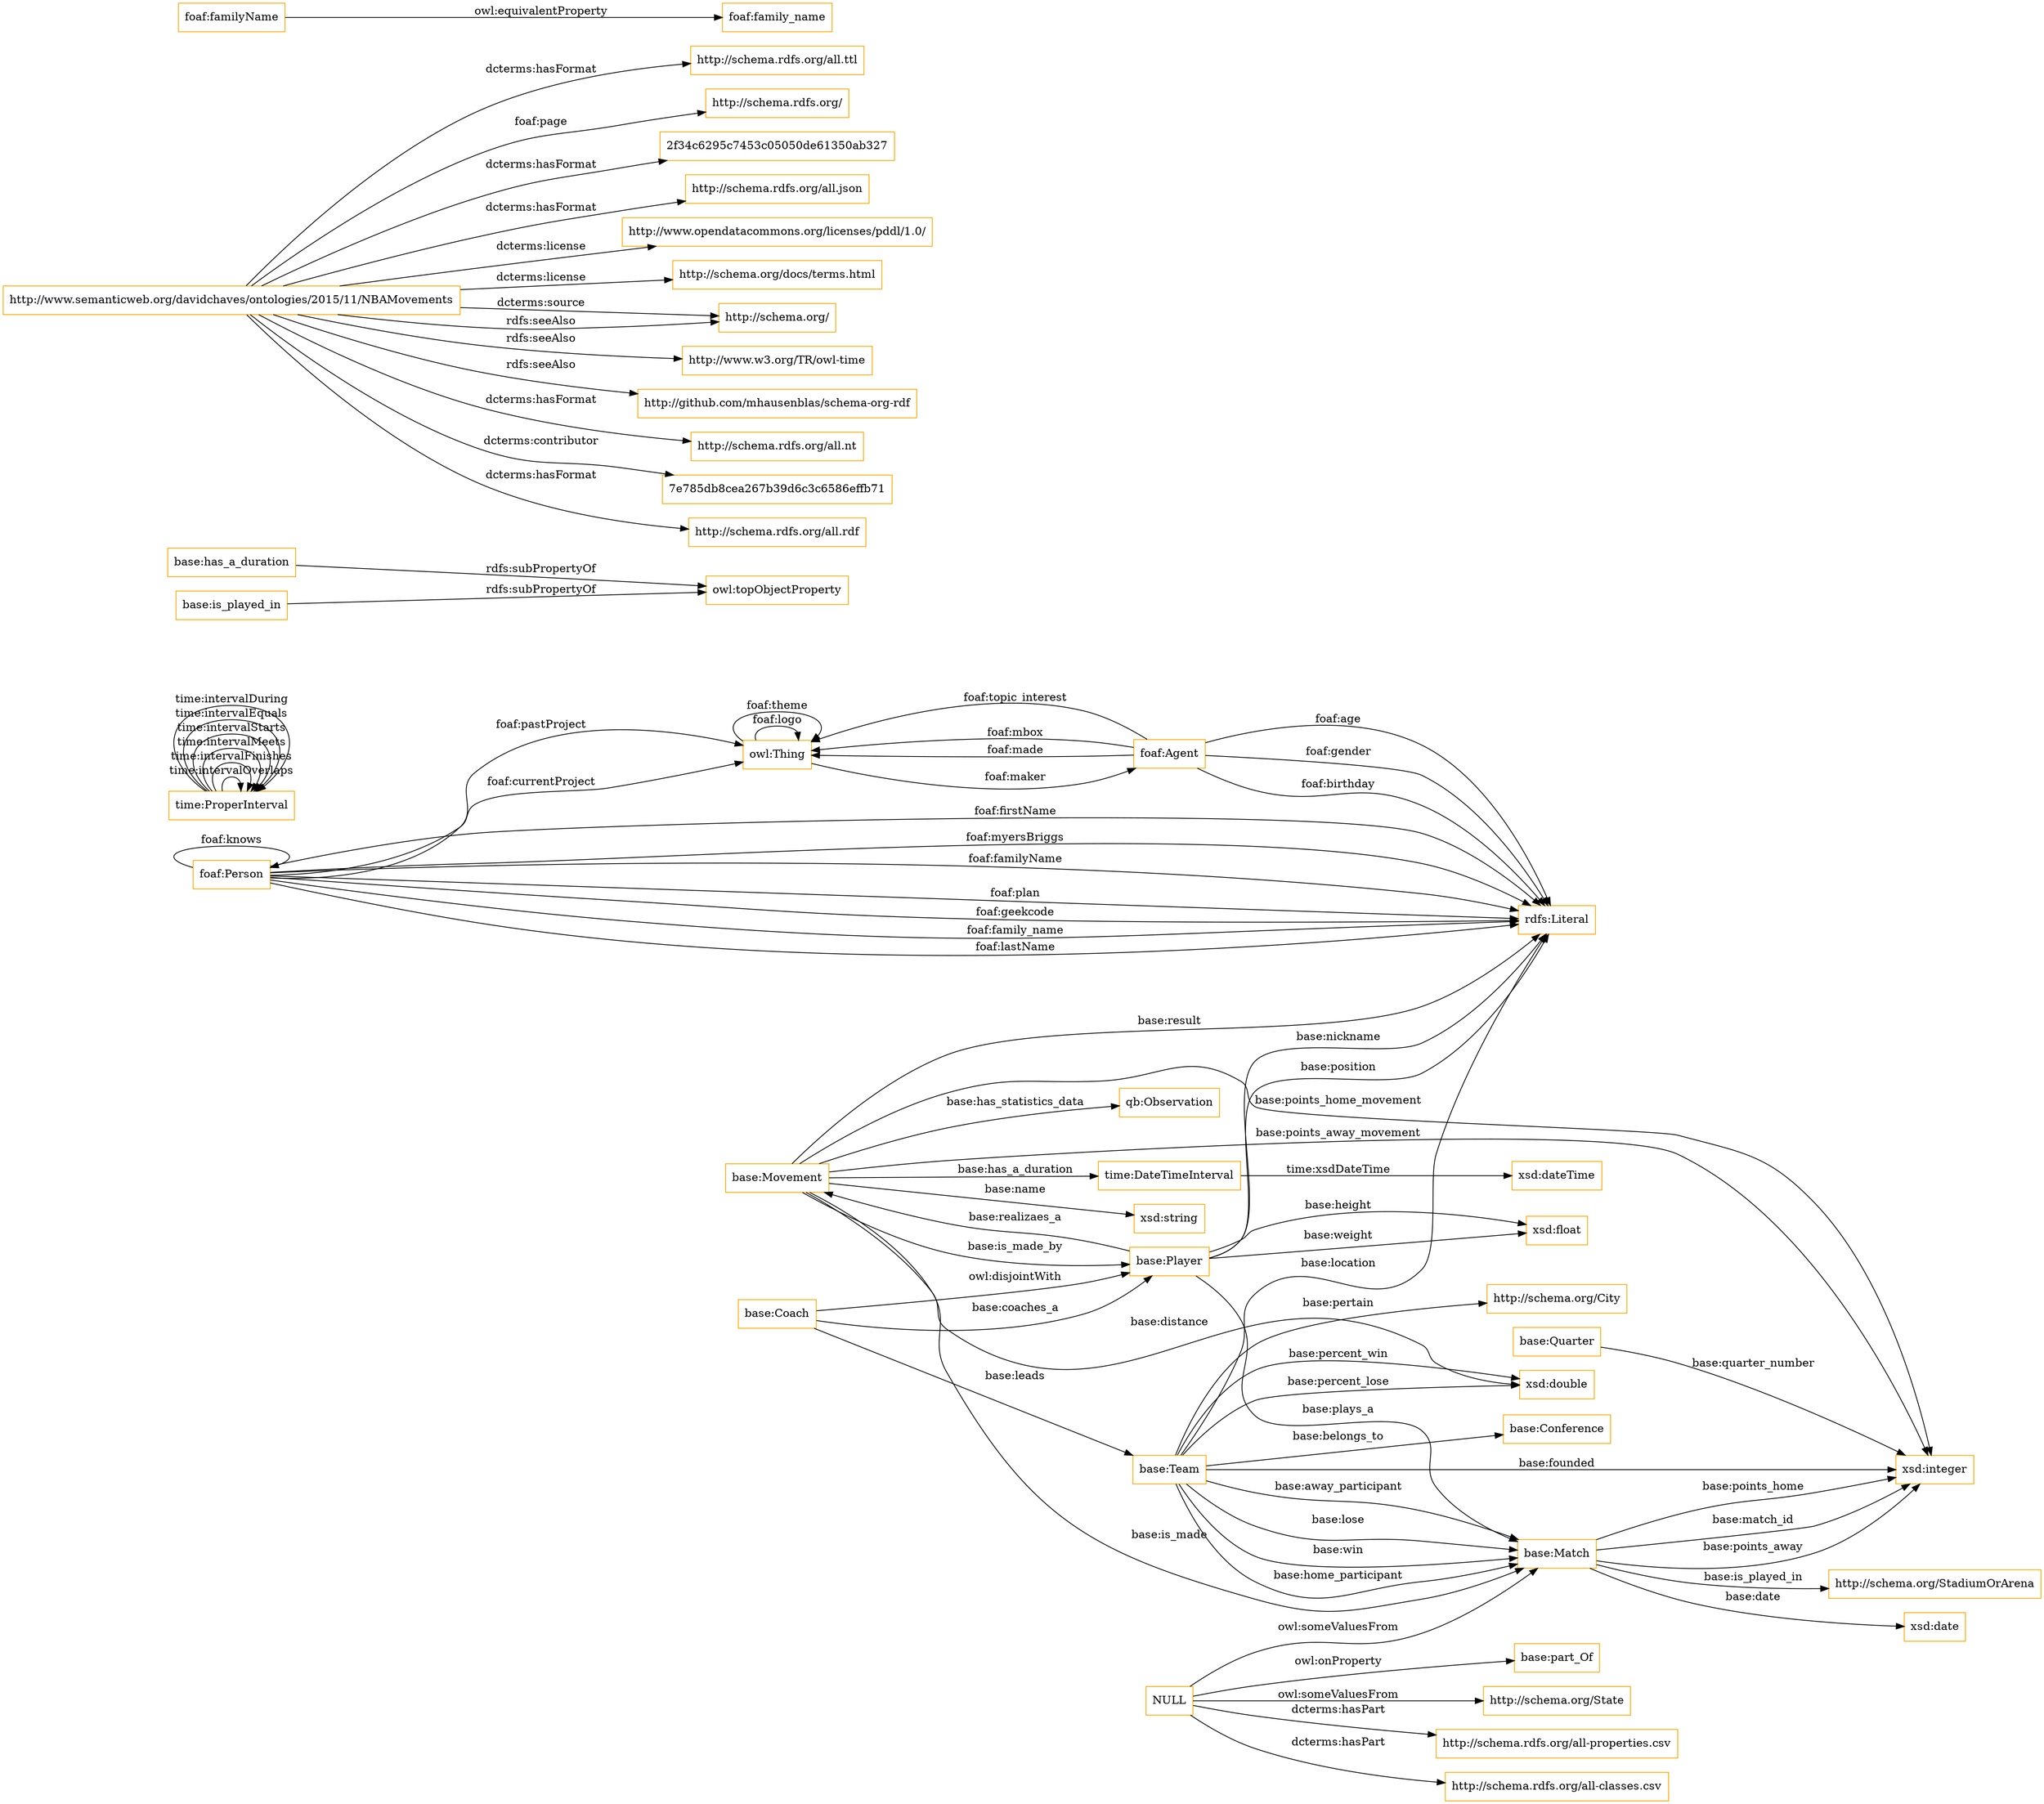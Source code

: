 digraph ar2dtool_diagram { 
rankdir=LR;
size="1501"
node [shape = rectangle, color="orange"]; "time:DateTimeInterval" "base:Team" "base:Coach" "time:ProperInterval" "http://schema.org/State" "http://schema.org/City" "foaf:Person" "base:Player" "base:Quarter" "http://schema.org/StadiumOrArena" "base:Match" "qb:Observation" "base:Movement" "base:Conference" ; /*classes style*/
	"base:Coach" -> "base:Player" [ label = "owl:disjointWith" ];
	"base:has_a_duration" -> "owl:topObjectProperty" [ label = "rdfs:subPropertyOf" ];
	"http://www.semanticweb.org/davidchaves/ontologies/2015/11/NBAMovements" -> "http://schema.rdfs.org/all.ttl" [ label = "dcterms:hasFormat" ];
	"http://www.semanticweb.org/davidchaves/ontologies/2015/11/NBAMovements" -> "http://schema.rdfs.org/" [ label = "foaf:page" ];
	"http://www.semanticweb.org/davidchaves/ontologies/2015/11/NBAMovements" -> "2f34c6295c7453c05050de61350ab327" [ label = "dcterms:hasFormat" ];
	"http://www.semanticweb.org/davidchaves/ontologies/2015/11/NBAMovements" -> "http://schema.rdfs.org/all.json" [ label = "dcterms:hasFormat" ];
	"http://www.semanticweb.org/davidchaves/ontologies/2015/11/NBAMovements" -> "http://www.opendatacommons.org/licenses/pddl/1.0/" [ label = "dcterms:license" ];
	"http://www.semanticweb.org/davidchaves/ontologies/2015/11/NBAMovements" -> "http://schema.org/docs/terms.html" [ label = "dcterms:license" ];
	"http://www.semanticweb.org/davidchaves/ontologies/2015/11/NBAMovements" -> "http://schema.org/" [ label = "dcterms:source" ];
	"http://www.semanticweb.org/davidchaves/ontologies/2015/11/NBAMovements" -> "http://www.w3.org/TR/owl-time" [ label = "rdfs:seeAlso" ];
	"http://www.semanticweb.org/davidchaves/ontologies/2015/11/NBAMovements" -> "http://schema.org/" [ label = "rdfs:seeAlso" ];
	"http://www.semanticweb.org/davidchaves/ontologies/2015/11/NBAMovements" -> "http://github.com/mhausenblas/schema-org-rdf" [ label = "rdfs:seeAlso" ];
	"http://www.semanticweb.org/davidchaves/ontologies/2015/11/NBAMovements" -> "http://schema.rdfs.org/all.nt" [ label = "dcterms:hasFormat" ];
	"http://www.semanticweb.org/davidchaves/ontologies/2015/11/NBAMovements" -> "7e785db8cea267b39d6c3c6586effb71" [ label = "dcterms:contributor" ];
	"http://www.semanticweb.org/davidchaves/ontologies/2015/11/NBAMovements" -> "http://schema.rdfs.org/all.rdf" [ label = "dcterms:hasFormat" ];
	"base:is_played_in" -> "owl:topObjectProperty" [ label = "rdfs:subPropertyOf" ];
	"foaf:familyName" -> "foaf:family_name" [ label = "owl:equivalentProperty" ];
	"NULL" -> "http://schema.rdfs.org/all-properties.csv" [ label = "dcterms:hasPart" ];
	"NULL" -> "http://schema.rdfs.org/all-classes.csv" [ label = "dcterms:hasPart" ];
	"NULL" -> "base:Match" [ label = "owl:someValuesFrom" ];
	"NULL" -> "http://schema.org/State" [ label = "owl:someValuesFrom" ];
	"NULL" -> "base:part_Of" [ label = "owl:onProperty" ];
	"base:Team" -> "http://schema.org/City" [ label = "base:pertain" ];
	"base:Match" -> "xsd:integer" [ label = "base:points_away" ];
	"base:Movement" -> "xsd:string" [ label = "base:name" ];
	"base:Player" -> "rdfs:Literal" [ label = "base:position" ];
	"base:Team" -> "xsd:integer" [ label = "base:founded" ];
	"base:Player" -> "xsd:float" [ label = "base:weight" ];
	"base:Movement" -> "base:Match" [ label = "base:is_made" ];
	"base:Movement" -> "base:Player" [ label = "base:is_made_by" ];
	"base:Team" -> "base:Match" [ label = "base:away_participant" ];
	"foaf:Person" -> "owl:Thing" [ label = "foaf:pastProject" ];
	"time:ProperInterval" -> "time:ProperInterval" [ label = "time:intervalOverlaps" ];
	"foaf:Person" -> "rdfs:Literal" [ label = "foaf:firstName" ];
	"base:Player" -> "base:Movement" [ label = "base:realizaes_a" ];
	"base:Team" -> "base:Conference" [ label = "base:belongs_to" ];
	"time:DateTimeInterval" -> "xsd:dateTime" [ label = "time:xsdDateTime" ];
	"foaf:Agent" -> "owl:Thing" [ label = "foaf:topic_interest" ];
	"base:Match" -> "xsd:date" [ label = "base:date" ];
	"base:Player" -> "rdfs:Literal" [ label = "base:nickname" ];
	"base:Team" -> "rdfs:Literal" [ label = "base:location" ];
	"base:Match" -> "xsd:integer" [ label = "base:points_home" ];
	"base:Team" -> "xsd:double" [ label = "base:percent_win" ];
	"foaf:Agent" -> "rdfs:Literal" [ label = "foaf:gender" ];
	"base:Match" -> "xsd:integer" [ label = "base:match_id" ];
	"base:Team" -> "base:Match" [ label = "base:lose" ];
	"base:Movement" -> "xsd:integer" [ label = "base:points_away_movement" ];
	"base:Movement" -> "rdfs:Literal" [ label = "base:result" ];
	"base:Team" -> "base:Match" [ label = "base:win" ];
	"base:Player" -> "xsd:float" [ label = "base:height" ];
	"time:ProperInterval" -> "time:ProperInterval" [ label = "time:intervalFinishes" ];
	"owl:Thing" -> "foaf:Agent" [ label = "foaf:maker" ];
	"base:Team" -> "base:Match" [ label = "base:home_participant" ];
	"base:Movement" -> "time:DateTimeInterval" [ label = "base:has_a_duration" ];
	"foaf:Person" -> "rdfs:Literal" [ label = "foaf:myersBriggs" ];
	"foaf:Person" -> "rdfs:Literal" [ label = "foaf:familyName" ];
	"time:ProperInterval" -> "time:ProperInterval" [ label = "time:intervalMeets" ];
	"base:Movement" -> "xsd:double" [ label = "base:distance" ];
	"foaf:Agent" -> "owl:Thing" [ label = "foaf:mbox" ];
	"foaf:Person" -> "foaf:Person" [ label = "foaf:knows" ];
	"owl:Thing" -> "owl:Thing" [ label = "foaf:logo" ];
	"owl:Thing" -> "owl:Thing" [ label = "foaf:theme" ];
	"base:Coach" -> "base:Team" [ label = "base:leads" ];
	"time:ProperInterval" -> "time:ProperInterval" [ label = "time:intervalStarts" ];
	"foaf:Person" -> "rdfs:Literal" [ label = "foaf:plan" ];
	"foaf:Person" -> "rdfs:Literal" [ label = "foaf:geekcode" ];
	"base:Team" -> "xsd:double" [ label = "base:percent_lose" ];
	"foaf:Person" -> "rdfs:Literal" [ label = "foaf:family_name" ];
	"base:Movement" -> "qb:Observation" [ label = "base:has_statistics_data" ];
	"base:Coach" -> "base:Player" [ label = "base:coaches_a" ];
	"base:Movement" -> "xsd:integer" [ label = "base:points_home_movement" ];
	"foaf:Agent" -> "owl:Thing" [ label = "foaf:made" ];
	"foaf:Person" -> "owl:Thing" [ label = "foaf:currentProject" ];
	"time:ProperInterval" -> "time:ProperInterval" [ label = "time:intervalEquals" ];
	"time:ProperInterval" -> "time:ProperInterval" [ label = "time:intervalDuring" ];
	"foaf:Person" -> "rdfs:Literal" [ label = "foaf:lastName" ];
	"foaf:Agent" -> "rdfs:Literal" [ label = "foaf:birthday" ];
	"base:Player" -> "base:Match" [ label = "base:plays_a" ];
	"base:Match" -> "http://schema.org/StadiumOrArena" [ label = "base:is_played_in" ];
	"foaf:Agent" -> "rdfs:Literal" [ label = "foaf:age" ];
	"base:Quarter" -> "xsd:integer" [ label = "base:quarter_number" ];

}
